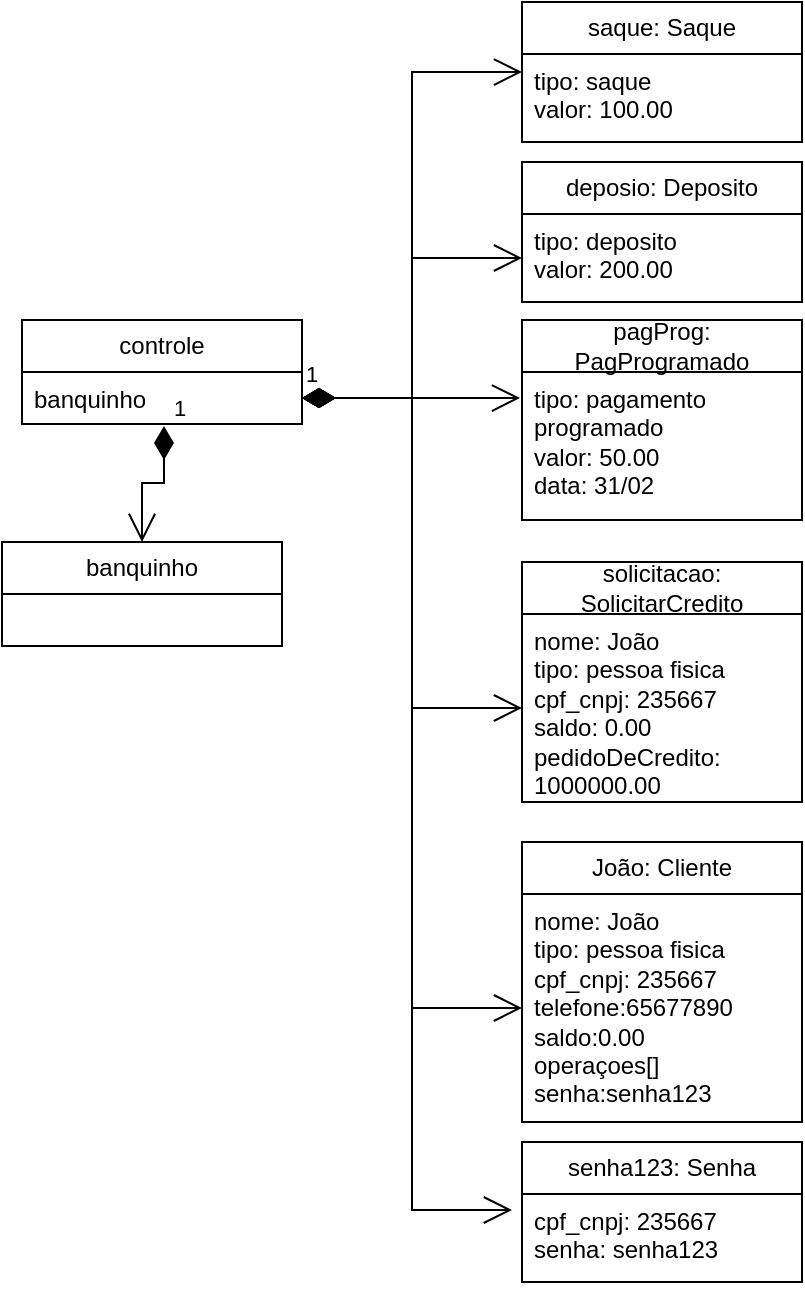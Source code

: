 <mxfile version="21.3.2" type="github">
  <diagram name="Page-1" id="BjDxbJGl6HpooBOEAQK-">
    <mxGraphModel dx="983" dy="430" grid="1" gridSize="10" guides="1" tooltips="1" connect="1" arrows="1" fold="1" page="1" pageScale="1" pageWidth="850" pageHeight="1100" math="0" shadow="0">
      <root>
        <mxCell id="0" />
        <mxCell id="1" parent="0" />
        <mxCell id="tCXMWx5AZhY54S_LCSo5-1" value="banquinho" style="swimlane;fontStyle=0;childLayout=stackLayout;horizontal=1;startSize=26;fillColor=none;horizontalStack=0;resizeParent=1;resizeParentMax=0;resizeLast=0;collapsible=1;marginBottom=0;whiteSpace=wrap;html=1;" parent="1" vertex="1">
          <mxGeometry x="400" y="290" width="140" height="52" as="geometry" />
        </mxCell>
        <mxCell id="tCXMWx5AZhY54S_LCSo5-5" value="saque: Saque" style="swimlane;fontStyle=0;childLayout=stackLayout;horizontal=1;startSize=26;fillColor=none;horizontalStack=0;resizeParent=1;resizeParentMax=0;resizeLast=0;collapsible=1;marginBottom=0;whiteSpace=wrap;html=1;" parent="1" vertex="1">
          <mxGeometry x="660" y="20" width="140" height="70" as="geometry" />
        </mxCell>
        <mxCell id="tCXMWx5AZhY54S_LCSo5-6" value="&lt;div&gt;tipo: saque&lt;br&gt;&lt;/div&gt;&lt;div&gt;valor: 100.00&lt;br&gt;&lt;/div&gt;" style="text;strokeColor=none;fillColor=none;align=left;verticalAlign=top;spacingLeft=4;spacingRight=4;overflow=hidden;rotatable=0;points=[[0,0.5],[1,0.5]];portConstraint=eastwest;whiteSpace=wrap;html=1;" parent="tCXMWx5AZhY54S_LCSo5-5" vertex="1">
          <mxGeometry y="26" width="140" height="44" as="geometry" />
        </mxCell>
        <mxCell id="tCXMWx5AZhY54S_LCSo5-9" value="deposio: Deposito" style="swimlane;fontStyle=0;childLayout=stackLayout;horizontal=1;startSize=26;fillColor=none;horizontalStack=0;resizeParent=1;resizeParentMax=0;resizeLast=0;collapsible=1;marginBottom=0;whiteSpace=wrap;html=1;" parent="1" vertex="1">
          <mxGeometry x="660" y="100" width="140" height="70" as="geometry" />
        </mxCell>
        <mxCell id="tCXMWx5AZhY54S_LCSo5-10" value="&lt;div&gt;tipo: deposito&lt;/div&gt;&lt;div&gt;valor: 200.00&lt;br&gt;&lt;/div&gt;" style="text;strokeColor=none;fillColor=none;align=left;verticalAlign=top;spacingLeft=4;spacingRight=4;overflow=hidden;rotatable=0;points=[[0,0.5],[1,0.5]];portConstraint=eastwest;whiteSpace=wrap;html=1;" parent="tCXMWx5AZhY54S_LCSo5-9" vertex="1">
          <mxGeometry y="26" width="140" height="44" as="geometry" />
        </mxCell>
        <mxCell id="tCXMWx5AZhY54S_LCSo5-13" value="solicitacao: SolicitarCredito" style="swimlane;fontStyle=0;childLayout=stackLayout;horizontal=1;startSize=26;fillColor=none;horizontalStack=0;resizeParent=1;resizeParentMax=0;resizeLast=0;collapsible=1;marginBottom=0;whiteSpace=wrap;html=1;" parent="1" vertex="1">
          <mxGeometry x="660" y="300" width="140" height="120" as="geometry" />
        </mxCell>
        <mxCell id="tCXMWx5AZhY54S_LCSo5-14" value="&lt;div&gt;nome: João&lt;br&gt;&lt;/div&gt;&lt;div&gt;tipo: pessoa fisica&lt;br&gt;&lt;/div&gt;&lt;div&gt;cpf_cnpj: 235667&lt;/div&gt;&lt;div&gt;saldo: 0.00&lt;/div&gt;&lt;div&gt;pedidoDeCredito: 1000000.00&lt;br&gt;&lt;/div&gt;" style="text;strokeColor=none;fillColor=none;align=left;verticalAlign=top;spacingLeft=4;spacingRight=4;overflow=hidden;rotatable=0;points=[[0,0.5],[1,0.5]];portConstraint=eastwest;whiteSpace=wrap;html=1;" parent="tCXMWx5AZhY54S_LCSo5-13" vertex="1">
          <mxGeometry y="26" width="140" height="94" as="geometry" />
        </mxCell>
        <mxCell id="tCXMWx5AZhY54S_LCSo5-17" value="pagProg: PagProgramado" style="swimlane;fontStyle=0;childLayout=stackLayout;horizontal=1;startSize=26;fillColor=none;horizontalStack=0;resizeParent=1;resizeParentMax=0;resizeLast=0;collapsible=1;marginBottom=0;whiteSpace=wrap;html=1;" parent="1" vertex="1">
          <mxGeometry x="660" y="179" width="140" height="100" as="geometry" />
        </mxCell>
        <mxCell id="tCXMWx5AZhY54S_LCSo5-18" value="&lt;div&gt;tipo: pagamento programado&lt;/div&gt;&lt;div&gt;valor: 50.00&lt;/div&gt;&lt;div&gt;data: 31/02&lt;br&gt;&lt;/div&gt;" style="text;strokeColor=none;fillColor=none;align=left;verticalAlign=top;spacingLeft=4;spacingRight=4;overflow=hidden;rotatable=0;points=[[0,0.5],[1,0.5]];portConstraint=eastwest;whiteSpace=wrap;html=1;" parent="tCXMWx5AZhY54S_LCSo5-17" vertex="1">
          <mxGeometry y="26" width="140" height="74" as="geometry" />
        </mxCell>
        <mxCell id="tCXMWx5AZhY54S_LCSo5-21" value="controle" style="swimlane;fontStyle=0;childLayout=stackLayout;horizontal=1;startSize=26;fillColor=none;horizontalStack=0;resizeParent=1;resizeParentMax=0;resizeLast=0;collapsible=1;marginBottom=0;whiteSpace=wrap;html=1;" parent="1" vertex="1">
          <mxGeometry x="410" y="179" width="140" height="52" as="geometry" />
        </mxCell>
        <mxCell id="tCXMWx5AZhY54S_LCSo5-22" value="banquinho" style="text;strokeColor=none;fillColor=none;align=left;verticalAlign=top;spacingLeft=4;spacingRight=4;overflow=hidden;rotatable=0;points=[[0,0.5],[1,0.5]];portConstraint=eastwest;whiteSpace=wrap;html=1;" parent="tCXMWx5AZhY54S_LCSo5-21" vertex="1">
          <mxGeometry y="26" width="140" height="26" as="geometry" />
        </mxCell>
        <mxCell id="tCXMWx5AZhY54S_LCSo5-25" value="João: Cliente" style="swimlane;fontStyle=0;childLayout=stackLayout;horizontal=1;startSize=26;fillColor=none;horizontalStack=0;resizeParent=1;resizeParentMax=0;resizeLast=0;collapsible=1;marginBottom=0;whiteSpace=wrap;html=1;" parent="1" vertex="1">
          <mxGeometry x="660" y="440" width="140" height="140" as="geometry" />
        </mxCell>
        <mxCell id="tCXMWx5AZhY54S_LCSo5-26" value="&lt;div&gt;nome: João&lt;br&gt;&lt;/div&gt;&lt;div&gt;tipo: pessoa fisica&lt;br&gt;&lt;/div&gt;&lt;div&gt;cpf_cnpj: 235667&lt;br&gt;&lt;/div&gt;&lt;div&gt;telefone:65677890&lt;/div&gt;&lt;div&gt;saldo:0.00&lt;/div&gt;&lt;div&gt;operaçoes[]&lt;/div&gt;&lt;div&gt;senha:senha123&lt;br&gt;&lt;/div&gt;" style="text;strokeColor=none;fillColor=none;align=left;verticalAlign=top;spacingLeft=4;spacingRight=4;overflow=hidden;rotatable=0;points=[[0,0.5],[1,0.5]];portConstraint=eastwest;whiteSpace=wrap;html=1;" parent="tCXMWx5AZhY54S_LCSo5-25" vertex="1">
          <mxGeometry y="26" width="140" height="114" as="geometry" />
        </mxCell>
        <mxCell id="tCXMWx5AZhY54S_LCSo5-33" value="senha123: Senha" style="swimlane;fontStyle=0;childLayout=stackLayout;horizontal=1;startSize=26;fillColor=none;horizontalStack=0;resizeParent=1;resizeParentMax=0;resizeLast=0;collapsible=1;marginBottom=0;whiteSpace=wrap;html=1;" parent="1" vertex="1">
          <mxGeometry x="660" y="590" width="140" height="70" as="geometry" />
        </mxCell>
        <mxCell id="tCXMWx5AZhY54S_LCSo5-34" value="&lt;div&gt;cpf_cnpj: 235667&lt;/div&gt;&lt;div&gt;senha: senha123&lt;/div&gt;" style="text;strokeColor=none;fillColor=none;align=left;verticalAlign=top;spacingLeft=4;spacingRight=4;overflow=hidden;rotatable=0;points=[[0,0.5],[1,0.5]];portConstraint=eastwest;whiteSpace=wrap;html=1;" parent="tCXMWx5AZhY54S_LCSo5-33" vertex="1">
          <mxGeometry y="26" width="140" height="44" as="geometry" />
        </mxCell>
        <mxCell id="tCXMWx5AZhY54S_LCSo5-37" value="1" style="endArrow=open;html=1;endSize=12;startArrow=diamondThin;startSize=14;startFill=1;edgeStyle=orthogonalEdgeStyle;align=left;verticalAlign=bottom;rounded=0;exitX=1;exitY=0.5;exitDx=0;exitDy=0;" parent="1" source="tCXMWx5AZhY54S_LCSo5-22" target="tCXMWx5AZhY54S_LCSo5-14" edge="1">
          <mxGeometry x="-1" y="3" relative="1" as="geometry">
            <mxPoint x="150" y="150" as="sourcePoint" />
            <mxPoint x="310" y="150" as="targetPoint" />
          </mxGeometry>
        </mxCell>
        <mxCell id="tCXMWx5AZhY54S_LCSo5-39" value="1" style="endArrow=open;html=1;endSize=12;startArrow=diamondThin;startSize=14;startFill=1;edgeStyle=orthogonalEdgeStyle;align=left;verticalAlign=bottom;rounded=0;exitX=1;exitY=0.75;exitDx=0;exitDy=0;" parent="1" source="tCXMWx5AZhY54S_LCSo5-21" target="tCXMWx5AZhY54S_LCSo5-10" edge="1">
          <mxGeometry x="-1" y="3" relative="1" as="geometry">
            <mxPoint x="240" y="70" as="sourcePoint" />
            <mxPoint x="390" y="70" as="targetPoint" />
          </mxGeometry>
        </mxCell>
        <mxCell id="tCXMWx5AZhY54S_LCSo5-40" value="1" style="endArrow=open;html=1;endSize=12;startArrow=diamondThin;startSize=14;startFill=1;edgeStyle=orthogonalEdgeStyle;align=left;verticalAlign=bottom;rounded=0;exitX=1;exitY=0.5;exitDx=0;exitDy=0;entryX=0;entryY=0.5;entryDx=0;entryDy=0;" parent="1" source="tCXMWx5AZhY54S_LCSo5-22" target="tCXMWx5AZhY54S_LCSo5-26" edge="1">
          <mxGeometry x="-1" y="3" relative="1" as="geometry">
            <mxPoint x="110" y="190" as="sourcePoint" />
            <mxPoint x="390" y="190" as="targetPoint" />
          </mxGeometry>
        </mxCell>
        <mxCell id="tCXMWx5AZhY54S_LCSo5-41" value="1" style="endArrow=open;html=1;endSize=12;startArrow=diamondThin;startSize=14;startFill=1;edgeStyle=orthogonalEdgeStyle;align=left;verticalAlign=bottom;rounded=0;exitX=1;exitY=0.75;exitDx=0;exitDy=0;entryX=-0.036;entryY=0.182;entryDx=0;entryDy=0;entryPerimeter=0;" parent="1" source="tCXMWx5AZhY54S_LCSo5-21" target="tCXMWx5AZhY54S_LCSo5-34" edge="1">
          <mxGeometry x="-1" y="3" relative="1" as="geometry">
            <mxPoint x="100" y="220" as="sourcePoint" />
            <mxPoint x="520" y="440" as="targetPoint" />
          </mxGeometry>
        </mxCell>
        <mxCell id="tCXMWx5AZhY54S_LCSo5-42" value="1" style="endArrow=open;html=1;endSize=12;startArrow=diamondThin;startSize=14;startFill=1;edgeStyle=orthogonalEdgeStyle;align=left;verticalAlign=bottom;rounded=0;exitX=0.507;exitY=1.038;exitDx=0;exitDy=0;exitPerimeter=0;entryX=0.5;entryY=0;entryDx=0;entryDy=0;" parent="1" source="tCXMWx5AZhY54S_LCSo5-22" target="tCXMWx5AZhY54S_LCSo5-1" edge="1">
          <mxGeometry x="-1" y="3" relative="1" as="geometry">
            <mxPoint x="80" y="260" as="sourcePoint" />
            <mxPoint x="240" y="260" as="targetPoint" />
          </mxGeometry>
        </mxCell>
        <mxCell id="tCXMWx5AZhY54S_LCSo5-43" value="1" style="endArrow=open;html=1;endSize=12;startArrow=diamondThin;startSize=14;startFill=1;edgeStyle=orthogonalEdgeStyle;align=left;verticalAlign=bottom;rounded=0;exitX=1;exitY=0.75;exitDx=0;exitDy=0;entryX=0;entryY=0.205;entryDx=0;entryDy=0;entryPerimeter=0;" parent="1" source="tCXMWx5AZhY54S_LCSo5-21" target="tCXMWx5AZhY54S_LCSo5-6" edge="1">
          <mxGeometry x="-1" y="3" relative="1" as="geometry">
            <mxPoint x="470" y="134.5" as="sourcePoint" />
            <mxPoint x="630" y="134.5" as="targetPoint" />
          </mxGeometry>
        </mxCell>
        <mxCell id="tCXMWx5AZhY54S_LCSo5-44" value="1" style="endArrow=open;html=1;endSize=12;startArrow=diamondThin;startSize=14;startFill=1;edgeStyle=orthogonalEdgeStyle;align=left;verticalAlign=bottom;rounded=0;exitX=1;exitY=0.5;exitDx=0;exitDy=0;entryX=-0.007;entryY=0.176;entryDx=0;entryDy=0;entryPerimeter=0;" parent="1" source="tCXMWx5AZhY54S_LCSo5-22" target="tCXMWx5AZhY54S_LCSo5-18" edge="1">
          <mxGeometry x="-1" y="3" relative="1" as="geometry">
            <mxPoint x="220" y="100" as="sourcePoint" />
            <mxPoint x="380" y="100" as="targetPoint" />
          </mxGeometry>
        </mxCell>
      </root>
    </mxGraphModel>
  </diagram>
</mxfile>

